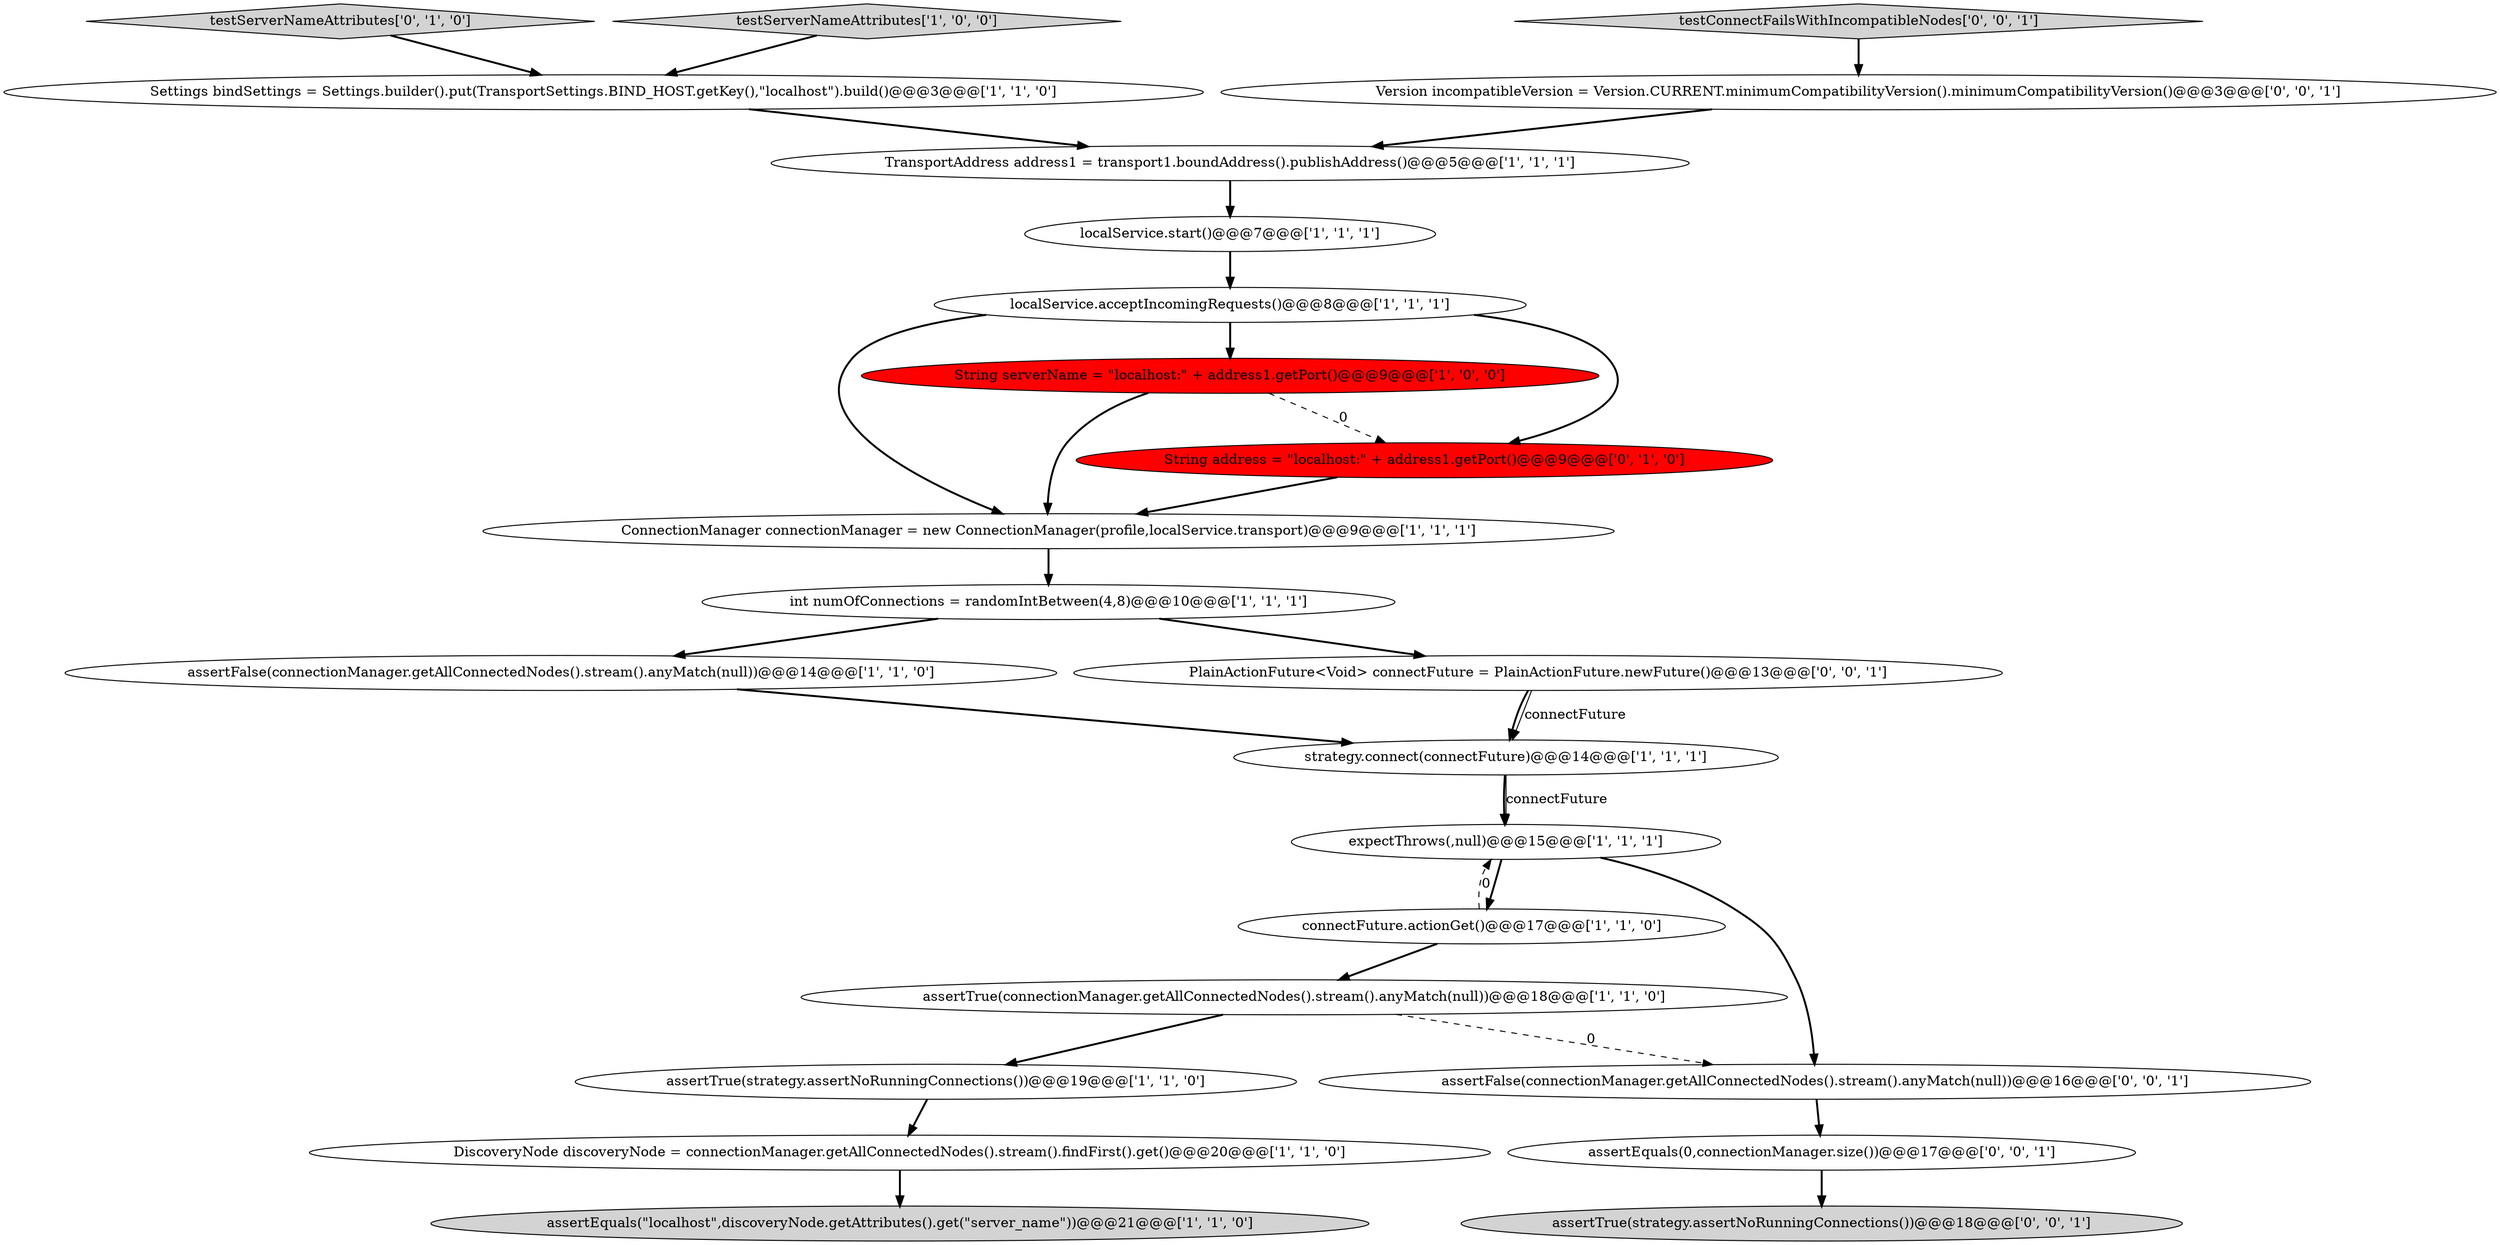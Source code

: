 digraph {
10 [style = filled, label = "String serverName = \"localhost:\" + address1.getPort()@@@9@@@['1', '0', '0']", fillcolor = red, shape = ellipse image = "AAA1AAABBB1BBB"];
2 [style = filled, label = "assertTrue(connectionManager.getAllConnectedNodes().stream().anyMatch(null))@@@18@@@['1', '1', '0']", fillcolor = white, shape = ellipse image = "AAA0AAABBB1BBB"];
15 [style = filled, label = "ConnectionManager connectionManager = new ConnectionManager(profile,localService.transport)@@@9@@@['1', '1', '1']", fillcolor = white, shape = ellipse image = "AAA0AAABBB1BBB"];
4 [style = filled, label = "testServerNameAttributes['1', '0', '0']", fillcolor = lightgray, shape = diamond image = "AAA0AAABBB1BBB"];
22 [style = filled, label = "testConnectFailsWithIncompatibleNodes['0', '0', '1']", fillcolor = lightgray, shape = diamond image = "AAA0AAABBB3BBB"];
20 [style = filled, label = "assertTrue(strategy.assertNoRunningConnections())@@@18@@@['0', '0', '1']", fillcolor = lightgray, shape = ellipse image = "AAA0AAABBB3BBB"];
1 [style = filled, label = "Settings bindSettings = Settings.builder().put(TransportSettings.BIND_HOST.getKey(),\"localhost\").build()@@@3@@@['1', '1', '0']", fillcolor = white, shape = ellipse image = "AAA0AAABBB1BBB"];
0 [style = filled, label = "assertEquals(\"localhost\",discoveryNode.getAttributes().get(\"server_name\"))@@@21@@@['1', '1', '0']", fillcolor = lightgray, shape = ellipse image = "AAA0AAABBB1BBB"];
12 [style = filled, label = "assertTrue(strategy.assertNoRunningConnections())@@@19@@@['1', '1', '0']", fillcolor = white, shape = ellipse image = "AAA0AAABBB1BBB"];
7 [style = filled, label = "connectFuture.actionGet()@@@17@@@['1', '1', '0']", fillcolor = white, shape = ellipse image = "AAA0AAABBB1BBB"];
3 [style = filled, label = "expectThrows(,null)@@@15@@@['1', '1', '1']", fillcolor = white, shape = ellipse image = "AAA0AAABBB1BBB"];
11 [style = filled, label = "strategy.connect(connectFuture)@@@14@@@['1', '1', '1']", fillcolor = white, shape = ellipse image = "AAA0AAABBB1BBB"];
6 [style = filled, label = "assertFalse(connectionManager.getAllConnectedNodes().stream().anyMatch(null))@@@14@@@['1', '1', '0']", fillcolor = white, shape = ellipse image = "AAA0AAABBB1BBB"];
5 [style = filled, label = "DiscoveryNode discoveryNode = connectionManager.getAllConnectedNodes().stream().findFirst().get()@@@20@@@['1', '1', '0']", fillcolor = white, shape = ellipse image = "AAA0AAABBB1BBB"];
8 [style = filled, label = "localService.start()@@@7@@@['1', '1', '1']", fillcolor = white, shape = ellipse image = "AAA0AAABBB1BBB"];
19 [style = filled, label = "PlainActionFuture<Void> connectFuture = PlainActionFuture.newFuture()@@@13@@@['0', '0', '1']", fillcolor = white, shape = ellipse image = "AAA0AAABBB3BBB"];
18 [style = filled, label = "Version incompatibleVersion = Version.CURRENT.minimumCompatibilityVersion().minimumCompatibilityVersion()@@@3@@@['0', '0', '1']", fillcolor = white, shape = ellipse image = "AAA0AAABBB3BBB"];
14 [style = filled, label = "int numOfConnections = randomIntBetween(4,8)@@@10@@@['1', '1', '1']", fillcolor = white, shape = ellipse image = "AAA0AAABBB1BBB"];
13 [style = filled, label = "TransportAddress address1 = transport1.boundAddress().publishAddress()@@@5@@@['1', '1', '1']", fillcolor = white, shape = ellipse image = "AAA0AAABBB1BBB"];
16 [style = filled, label = "testServerNameAttributes['0', '1', '0']", fillcolor = lightgray, shape = diamond image = "AAA0AAABBB2BBB"];
21 [style = filled, label = "assertFalse(connectionManager.getAllConnectedNodes().stream().anyMatch(null))@@@16@@@['0', '0', '1']", fillcolor = white, shape = ellipse image = "AAA0AAABBB3BBB"];
17 [style = filled, label = "String address = \"localhost:\" + address1.getPort()@@@9@@@['0', '1', '0']", fillcolor = red, shape = ellipse image = "AAA1AAABBB2BBB"];
23 [style = filled, label = "assertEquals(0,connectionManager.size())@@@17@@@['0', '0', '1']", fillcolor = white, shape = ellipse image = "AAA0AAABBB3BBB"];
9 [style = filled, label = "localService.acceptIncomingRequests()@@@8@@@['1', '1', '1']", fillcolor = white, shape = ellipse image = "AAA0AAABBB1BBB"];
23->20 [style = bold, label=""];
10->15 [style = bold, label=""];
12->5 [style = bold, label=""];
15->14 [style = bold, label=""];
19->11 [style = solid, label="connectFuture"];
9->17 [style = bold, label=""];
14->19 [style = bold, label=""];
19->11 [style = bold, label=""];
9->10 [style = bold, label=""];
1->13 [style = bold, label=""];
2->12 [style = bold, label=""];
22->18 [style = bold, label=""];
5->0 [style = bold, label=""];
3->7 [style = bold, label=""];
11->3 [style = bold, label=""];
16->1 [style = bold, label=""];
2->21 [style = dashed, label="0"];
7->2 [style = bold, label=""];
9->15 [style = bold, label=""];
6->11 [style = bold, label=""];
17->15 [style = bold, label=""];
8->9 [style = bold, label=""];
18->13 [style = bold, label=""];
10->17 [style = dashed, label="0"];
3->21 [style = bold, label=""];
7->3 [style = dashed, label="0"];
4->1 [style = bold, label=""];
11->3 [style = solid, label="connectFuture"];
13->8 [style = bold, label=""];
14->6 [style = bold, label=""];
21->23 [style = bold, label=""];
}
